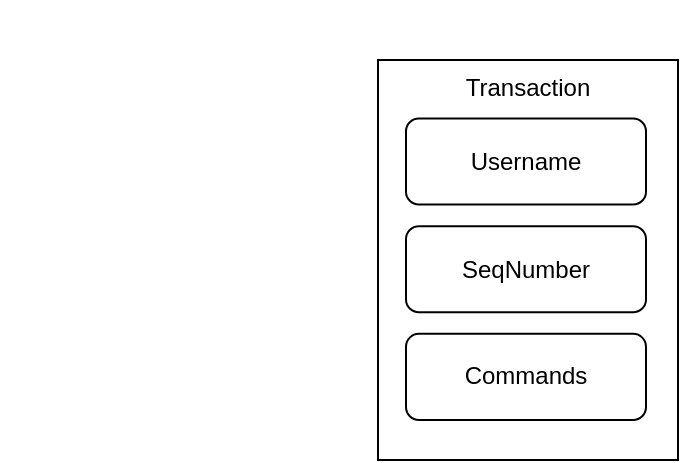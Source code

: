 <mxfile version="12.4.3" type="google" pages="1"><diagram id="620f4109-eb73-d370-fede-870c2a54d0b9" name="Page-1"><mxGraphModel dx="1342" dy="763" grid="1" gridSize="10" guides="1" tooltips="1" connect="1" arrows="1" fold="1" page="1" pageScale="1" pageWidth="827" pageHeight="1169" background="#ffffff" math="0" shadow="0"><root><mxCell id="0"/><mxCell id="1" parent="0"/><mxCell id="8cS7if8QkSs8DVn0zQDV-7" value="Transaction" style="rounded=0;whiteSpace=wrap;html=1;verticalAlign=top;" vertex="1" parent="1"><mxGeometry x="339" y="70" width="150" height="200" as="geometry"/></mxCell><mxCell id="3a84d687c49d333d-17" value="" style="group" parent="1" connectable="0" vertex="1"><mxGeometry x="150" y="40" width="190" height="210" as="geometry"/></mxCell><mxCell id="8cS7if8QkSs8DVn0zQDV-1" value="Username" style="rounded=1;whiteSpace=wrap;html=1;" vertex="1" parent="1"><mxGeometry x="353" y="99.232" width="120" height="43.077" as="geometry"/></mxCell><mxCell id="8cS7if8QkSs8DVn0zQDV-2" value="SeqNumber" style="rounded=1;whiteSpace=wrap;html=1;" vertex="1" parent="1"><mxGeometry x="353" y="153.078" width="120" height="43.077" as="geometry"/></mxCell><mxCell id="8cS7if8QkSs8DVn0zQDV-3" value="Commands" style="rounded=1;whiteSpace=wrap;html=1;" vertex="1" parent="1"><mxGeometry x="353" y="206.925" width="120" height="43.077" as="geometry"/></mxCell></root></mxGraphModel></diagram></mxfile>
